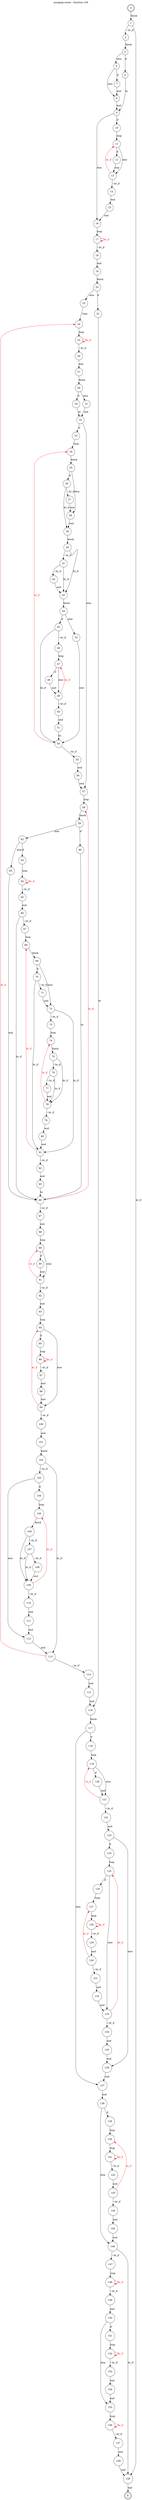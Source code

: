 digraph finite_state_machine {
    label = "mozjpeg.wasm - function 104"
    labelloc =  t
    labelfontsize = 16
    labelfontcolor = black
    labelfontname = "Helvetica"
    node [shape = doublecircle]; 0 E ;
    node [shape = circle];
    0 -> 1[label="block"];
    1 -> 2[label="~br_if"];
    1 -> 159[label="br_if"];
    2 -> 3[label="block"];
    3 -> 4[label="if"];
    3 -> 6[label="else"];
    4 -> 9[label="br"];
    6 -> 7[label="if"];
    6 -> 8[label="else"];
    7 -> 8[label="end"];
    8 -> 9[label="end"];
    9 -> 10[label="if"];
    9 -> 16[label="else"];
    10 -> 11[label="loop"];
    11 -> 12[label="if"];
    11 -> 13[label="else"];
    12 -> 13[label="end"];
    13 -> 14[label="~br_if"];
    13 -> 11[color="red" fontcolor="red" label="br_if"];
    14 -> 15[label="end"];
    15 -> 16[label="end"];
    16 -> 17[label="loop"];
    17 -> 18[label="~br_if"];
    17 -> 17[color="red" fontcolor="red" label="br_if"];
    18 -> 19[label="end"];
    19 -> 20[label="block"];
    20 -> 21[label="if"];
    20 -> 23[label="else"];
    21 -> 116[label="br"];
    23 -> 24[label="loop"];
    24 -> 25[label="loop"];
    25 -> 26[label="~br_if"];
    25 -> 25[color="red" fontcolor="red" label="br_if"];
    26 -> 27[label="end"];
    27 -> 28[label="block"];
    28 -> 29[label="if"];
    28 -> 31[label="else"];
    29 -> 32[label="br"];
    31 -> 32[label="end"];
    32 -> 33[label="if"];
    32 -> 57[label="else"];
    33 -> 34[label="loop"];
    34 -> 35[label="block"];
    35 -> 36[label="if"];
    35 -> 38[label="else"];
    36 -> 37[label="~br_if"];
    36 -> 39[label="br_if"];
    37 -> 38[label="end"];
    38 -> 39[label="end"];
    39 -> 40[label="block"];
    40 -> 41[label="~br_if"];
    40 -> 43[label="br_if"];
    41 -> 42[label="~br_if"];
    41 -> 43[label="br_if"];
    42 -> 43[label="end"];
    43 -> 44[label="block"];
    44 -> 45[label="if"];
    44 -> 53[label="else"];
    45 -> 46[label="~br_if"];
    45 -> 54[label="br_if"];
    46 -> 47[label="loop"];
    47 -> 48[label="if"];
    47 -> 49[label="else"];
    48 -> 49[label="end"];
    49 -> 50[label="~br_if"];
    49 -> 47[color="red" fontcolor="red" label="br_if"];
    50 -> 51[label="end"];
    51 -> 54[label="br"];
    53 -> 54[label="end"];
    54 -> 55[label="~br_if"];
    54 -> 34[color="red" fontcolor="red" label="br_if"];
    55 -> 56[label="end"];
    56 -> 57[label="end"];
    57 -> 58[label="loop"];
    58 -> 59[label="block"];
    59 -> 60[label="if"];
    59 -> 62[label="else"];
    60 -> 86[label="br"];
    62 -> 63[label="if"];
    62 -> 85[label="else"];
    63 -> 64[label="loop"];
    64 -> 65[label="~br_if"];
    64 -> 64[color="red" fontcolor="red" label="br_if"];
    65 -> 66[label="end"];
    66 -> 67[label="~br_if"];
    66 -> 86[label="br_if"];
    67 -> 68[label="loop"];
    68 -> 69[label="block"];
    69 -> 70[label="if"];
    69 -> 72[label="else"];
    70 -> 71[label="~br_if"];
    70 -> 81[label="br_if"];
    71 -> 72[label="end"];
    72 -> 73[label="~br_if"];
    72 -> 81[label="br_if"];
    73 -> 74[label="loop"];
    74 -> 75[label="block"];
    75 -> 76[label="~br_if"];
    75 -> 78[label="br_if"];
    76 -> 77[label="~br_if"];
    76 -> 78[label="br_if"];
    77 -> 78[label="end"];
    78 -> 79[label="~br_if"];
    78 -> 74[color="red" fontcolor="red" label="br_if"];
    79 -> 80[label="end"];
    80 -> 81[label="end"];
    81 -> 82[label="~br_if"];
    81 -> 68[color="red" fontcolor="red" label="br_if"];
    82 -> 83[label="end"];
    83 -> 86[label="br"];
    85 -> 86[label="end"];
    86 -> 87[label="~br_if"];
    86 -> 58[color="red" fontcolor="red" label="br_if"];
    87 -> 88[label="end"];
    88 -> 89[label="loop"];
    89 -> 90[label="if"];
    89 -> 91[label="else"];
    90 -> 91[label="end"];
    91 -> 92[label="~br_if"];
    91 -> 89[color="red" fontcolor="red" label="br_if"];
    92 -> 93[label="end"];
    93 -> 94[label="loop"];
    94 -> 95[label="if"];
    94 -> 99[label="else"];
    95 -> 96[label="loop"];
    96 -> 97[label="~br_if"];
    96 -> 96[color="red" fontcolor="red" label="br_if"];
    97 -> 98[label="end"];
    98 -> 99[label="end"];
    99 -> 100[label="~br_if"];
    99 -> 94[color="red" fontcolor="red" label="br_if"];
    100 -> 101[label="end"];
    101 -> 102[label="block"];
    102 -> 103[label="~br_if"];
    102 -> 113[label="br_if"];
    103 -> 104[label="if"];
    103 -> 112[label="else"];
    104 -> 105[label="loop"];
    105 -> 106[label="block"];
    106 -> 107[label="~br_if"];
    106 -> 109[label="br_if"];
    107 -> 108[label="~br_if"];
    107 -> 109[label="br_if"];
    108 -> 109[label="end"];
    109 -> 110[label="~br_if"];
    109 -> 105[color="red" fontcolor="red" label="br_if"];
    110 -> 111[label="end"];
    111 -> 112[label="end"];
    112 -> 113[label="end"];
    113 -> 114[label="~br_if"];
    113 -> 24[color="red" fontcolor="red" label="br_if"];
    114 -> 115[label="end"];
    115 -> 116[label="end"];
    116 -> 117[label="block"];
    117 -> 118[label="if"];
    117 -> 137[label="else"];
    118 -> 119[label="loop"];
    119 -> 120[label="if"];
    119 -> 121[label="else"];
    120 -> 121[label="end"];
    121 -> 122[label="~br_if"];
    121 -> 119[color="red" fontcolor="red" label="br_if"];
    122 -> 123[label="end"];
    123 -> 124[label="if"];
    123 -> 136[label="else"];
    124 -> 125[label="loop"];
    125 -> 126[label="if"];
    125 -> 133[label="else"];
    126 -> 127[label="loop"];
    127 -> 128[label="loop"];
    128 -> 129[label="~br_if"];
    128 -> 128[color="red" fontcolor="red" label="br_if"];
    129 -> 130[label="end"];
    130 -> 131[label="~br_if"];
    130 -> 127[color="red" fontcolor="red" label="br_if"];
    131 -> 132[label="end"];
    132 -> 133[label="end"];
    133 -> 134[label="~br_if"];
    133 -> 125[color="red" fontcolor="red" label="br_if"];
    134 -> 135[label="end"];
    135 -> 136[label="end"];
    136 -> 137[label="end"];
    137 -> 138[label="end"];
    138 -> 139[label="if"];
    138 -> 146[label="else"];
    139 -> 140[label="loop"];
    140 -> 141[label="loop"];
    141 -> 142[label="~br_if"];
    141 -> 141[color="red" fontcolor="red" label="br_if"];
    142 -> 143[label="end"];
    143 -> 144[label="~br_if"];
    143 -> 140[color="red" fontcolor="red" label="br_if"];
    144 -> 145[label="end"];
    145 -> 146[label="end"];
    146 -> 147[label="~br_if"];
    146 -> 159[label="br_if"];
    147 -> 148[label="loop"];
    148 -> 149[label="~br_if"];
    148 -> 148[color="red" fontcolor="red" label="br_if"];
    149 -> 150[label="end"];
    150 -> 151[label="if"];
    150 -> 155[label="else"];
    151 -> 152[label="loop"];
    152 -> 153[label="~br_if"];
    152 -> 152[color="red" fontcolor="red" label="br_if"];
    153 -> 154[label="end"];
    154 -> 155[label="end"];
    155 -> 156[label="loop"];
    156 -> 157[label="~br_if"];
    156 -> 156[color="red" fontcolor="red" label="br_if"];
    157 -> 158[label="end"];
    158 -> 159[label="end"];
    159 -> E[label="end"];
}
